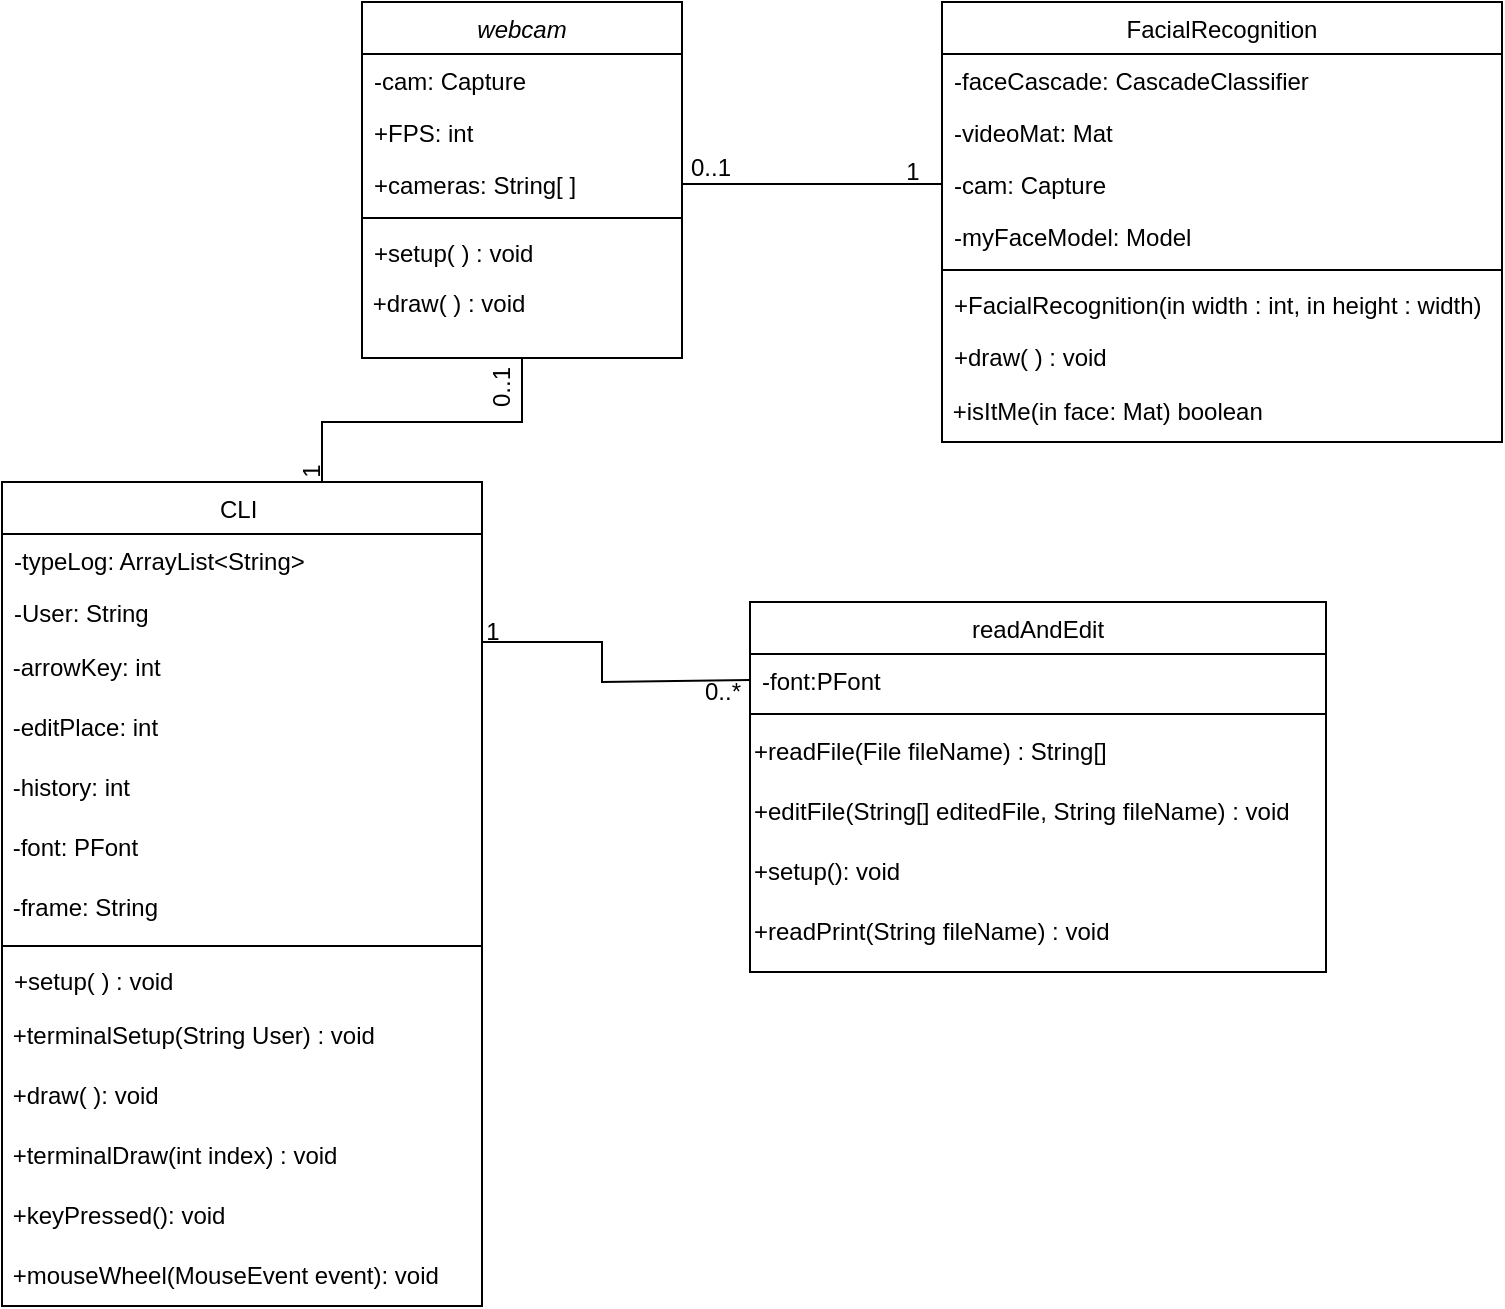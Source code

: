 <mxfile version="21.2.8" type="device">
  <diagram id="C5RBs43oDa-KdzZeNtuy" name="Page-1">
    <mxGraphModel dx="861" dy="500" grid="1" gridSize="10" guides="1" tooltips="1" connect="1" arrows="1" fold="1" page="1" pageScale="1" pageWidth="827" pageHeight="1169" math="0" shadow="0">
      <root>
        <mxCell id="WIyWlLk6GJQsqaUBKTNV-0" />
        <mxCell id="WIyWlLk6GJQsqaUBKTNV-1" parent="WIyWlLk6GJQsqaUBKTNV-0" />
        <mxCell id="zkfFHV4jXpPFQw0GAbJ--0" value="webcam" style="swimlane;fontStyle=2;align=center;verticalAlign=top;childLayout=stackLayout;horizontal=1;startSize=26;horizontalStack=0;resizeParent=1;resizeLast=0;collapsible=1;marginBottom=0;rounded=0;shadow=0;strokeWidth=1;" parent="WIyWlLk6GJQsqaUBKTNV-1" vertex="1">
          <mxGeometry x="220" y="120" width="160" height="178" as="geometry">
            <mxRectangle x="230" y="140" width="160" height="26" as="alternateBounds" />
          </mxGeometry>
        </mxCell>
        <mxCell id="zkfFHV4jXpPFQw0GAbJ--1" value="-cam: Capture" style="text;align=left;verticalAlign=top;spacingLeft=4;spacingRight=4;overflow=hidden;rotatable=0;points=[[0,0.5],[1,0.5]];portConstraint=eastwest;" parent="zkfFHV4jXpPFQw0GAbJ--0" vertex="1">
          <mxGeometry y="26" width="160" height="26" as="geometry" />
        </mxCell>
        <mxCell id="zkfFHV4jXpPFQw0GAbJ--2" value="+FPS: int " style="text;align=left;verticalAlign=top;spacingLeft=4;spacingRight=4;overflow=hidden;rotatable=0;points=[[0,0.5],[1,0.5]];portConstraint=eastwest;rounded=0;shadow=0;html=0;" parent="zkfFHV4jXpPFQw0GAbJ--0" vertex="1">
          <mxGeometry y="52" width="160" height="26" as="geometry" />
        </mxCell>
        <mxCell id="zkfFHV4jXpPFQw0GAbJ--3" value="+cameras: String[ ]" style="text;align=left;verticalAlign=top;spacingLeft=4;spacingRight=4;overflow=hidden;rotatable=0;points=[[0,0.5],[1,0.5]];portConstraint=eastwest;rounded=0;shadow=0;html=0;" parent="zkfFHV4jXpPFQw0GAbJ--0" vertex="1">
          <mxGeometry y="78" width="160" height="26" as="geometry" />
        </mxCell>
        <mxCell id="zkfFHV4jXpPFQw0GAbJ--4" value="" style="line;html=1;strokeWidth=1;align=left;verticalAlign=middle;spacingTop=-1;spacingLeft=3;spacingRight=3;rotatable=0;labelPosition=right;points=[];portConstraint=eastwest;" parent="zkfFHV4jXpPFQw0GAbJ--0" vertex="1">
          <mxGeometry y="104" width="160" height="8" as="geometry" />
        </mxCell>
        <mxCell id="zkfFHV4jXpPFQw0GAbJ--5" value="+setup( ) : void&#xa;" style="text;align=left;verticalAlign=top;spacingLeft=4;spacingRight=4;overflow=hidden;rotatable=0;points=[[0,0.5],[1,0.5]];portConstraint=eastwest;" parent="zkfFHV4jXpPFQw0GAbJ--0" vertex="1">
          <mxGeometry y="112" width="160" height="26" as="geometry" />
        </mxCell>
        <mxCell id="s-b5erukO_dbu5x1i6pp-2" value="&amp;nbsp;+draw( ) : void&lt;div style=&quot;border-color: var(--border-color); padding: 0px; margin: 0px;&quot;&gt;&lt;br style=&quot;border-color: var(--border-color); padding: 0px; margin: 0px;&quot;&gt;&lt;/div&gt;" style="text;html=1;align=left;verticalAlign=middle;resizable=0;points=[];autosize=1;strokeColor=none;fillColor=none;" parent="zkfFHV4jXpPFQw0GAbJ--0" vertex="1">
          <mxGeometry y="138" width="160" height="40" as="geometry" />
        </mxCell>
        <mxCell id="zkfFHV4jXpPFQw0GAbJ--6" value="CLI " style="swimlane;fontStyle=0;align=center;verticalAlign=top;childLayout=stackLayout;horizontal=1;startSize=26;horizontalStack=0;resizeParent=1;resizeLast=0;collapsible=1;marginBottom=0;rounded=0;shadow=0;strokeWidth=1;" parent="WIyWlLk6GJQsqaUBKTNV-1" vertex="1">
          <mxGeometry x="40" y="360" width="240" height="412" as="geometry">
            <mxRectangle x="130" y="380" width="160" height="26" as="alternateBounds" />
          </mxGeometry>
        </mxCell>
        <mxCell id="zkfFHV4jXpPFQw0GAbJ--7" value="-typeLog: ArrayList&lt;String&gt;" style="text;align=left;verticalAlign=top;spacingLeft=4;spacingRight=4;overflow=hidden;rotatable=0;points=[[0,0.5],[1,0.5]];portConstraint=eastwest;" parent="zkfFHV4jXpPFQw0GAbJ--6" vertex="1">
          <mxGeometry y="26" width="240" height="26" as="geometry" />
        </mxCell>
        <mxCell id="zkfFHV4jXpPFQw0GAbJ--8" value="-User: String" style="text;align=left;verticalAlign=top;spacingLeft=4;spacingRight=4;overflow=hidden;rotatable=0;points=[[0,0.5],[1,0.5]];portConstraint=eastwest;rounded=0;shadow=0;html=0;" parent="zkfFHV4jXpPFQw0GAbJ--6" vertex="1">
          <mxGeometry y="52" width="240" height="26" as="geometry" />
        </mxCell>
        <mxCell id="-_EcZia6qFFRpbxuZlKq-2" value="&amp;nbsp;-arrowKey: int" style="text;html=1;align=left;verticalAlign=middle;resizable=0;points=[];autosize=1;strokeColor=none;fillColor=none;" parent="zkfFHV4jXpPFQw0GAbJ--6" vertex="1">
          <mxGeometry y="78" width="240" height="30" as="geometry" />
        </mxCell>
        <mxCell id="-_EcZia6qFFRpbxuZlKq-4" value="&amp;nbsp;-editPlace: int" style="text;html=1;align=left;verticalAlign=middle;resizable=0;points=[];autosize=1;strokeColor=none;fillColor=none;" parent="zkfFHV4jXpPFQw0GAbJ--6" vertex="1">
          <mxGeometry y="108" width="240" height="30" as="geometry" />
        </mxCell>
        <mxCell id="DyPBNg9SV8BNwCj5oHMA-13" value="&amp;nbsp;-history: int" style="text;html=1;align=left;verticalAlign=middle;resizable=0;points=[];autosize=1;strokeColor=none;fillColor=none;" parent="zkfFHV4jXpPFQw0GAbJ--6" vertex="1">
          <mxGeometry y="138" width="240" height="30" as="geometry" />
        </mxCell>
        <mxCell id="-_EcZia6qFFRpbxuZlKq-3" value="&amp;nbsp;-font: PFont" style="text;html=1;align=left;verticalAlign=middle;resizable=0;points=[];autosize=1;strokeColor=none;fillColor=none;" parent="zkfFHV4jXpPFQw0GAbJ--6" vertex="1">
          <mxGeometry y="168" width="240" height="30" as="geometry" />
        </mxCell>
        <mxCell id="-_EcZia6qFFRpbxuZlKq-6" value="&amp;nbsp;-frame: String" style="text;html=1;align=left;verticalAlign=middle;resizable=0;points=[];autosize=1;strokeColor=none;fillColor=none;" parent="zkfFHV4jXpPFQw0GAbJ--6" vertex="1">
          <mxGeometry y="198" width="240" height="30" as="geometry" />
        </mxCell>
        <mxCell id="zkfFHV4jXpPFQw0GAbJ--9" value="" style="line;html=1;strokeWidth=1;align=left;verticalAlign=middle;spacingTop=-1;spacingLeft=3;spacingRight=3;rotatable=0;labelPosition=right;points=[];portConstraint=eastwest;" parent="zkfFHV4jXpPFQw0GAbJ--6" vertex="1">
          <mxGeometry y="228" width="240" height="8" as="geometry" />
        </mxCell>
        <mxCell id="zkfFHV4jXpPFQw0GAbJ--11" value="+setup( ) : void&#xa;" style="text;align=left;verticalAlign=top;spacingLeft=4;spacingRight=4;overflow=hidden;rotatable=0;points=[[0,0.5],[1,0.5]];portConstraint=eastwest;" parent="zkfFHV4jXpPFQw0GAbJ--6" vertex="1">
          <mxGeometry y="236" width="240" height="26" as="geometry" />
        </mxCell>
        <mxCell id="DyPBNg9SV8BNwCj5oHMA-8" value="&amp;nbsp;+terminalSetup(String User) : void" style="text;html=1;align=left;verticalAlign=middle;resizable=0;points=[];autosize=1;strokeColor=none;fillColor=none;" parent="zkfFHV4jXpPFQw0GAbJ--6" vertex="1">
          <mxGeometry y="262" width="240" height="30" as="geometry" />
        </mxCell>
        <mxCell id="DyPBNg9SV8BNwCj5oHMA-9" value="&amp;nbsp;+draw( ): void" style="text;html=1;align=left;verticalAlign=middle;resizable=0;points=[];autosize=1;strokeColor=none;fillColor=none;" parent="zkfFHV4jXpPFQw0GAbJ--6" vertex="1">
          <mxGeometry y="292" width="240" height="30" as="geometry" />
        </mxCell>
        <mxCell id="DyPBNg9SV8BNwCj5oHMA-12" value="&amp;nbsp;+terminalDraw(int index) : void" style="text;html=1;align=left;verticalAlign=middle;resizable=0;points=[];autosize=1;strokeColor=none;fillColor=none;" parent="zkfFHV4jXpPFQw0GAbJ--6" vertex="1">
          <mxGeometry y="322" width="240" height="30" as="geometry" />
        </mxCell>
        <mxCell id="-_EcZia6qFFRpbxuZlKq-5" value="&amp;nbsp;+keyPressed(): void" style="text;html=1;align=left;verticalAlign=middle;resizable=0;points=[];autosize=1;strokeColor=none;fillColor=none;" parent="zkfFHV4jXpPFQw0GAbJ--6" vertex="1">
          <mxGeometry y="352" width="240" height="30" as="geometry" />
        </mxCell>
        <mxCell id="-_EcZia6qFFRpbxuZlKq-7" value="&amp;nbsp;+mouseWheel(MouseEvent event): void" style="text;html=1;align=left;verticalAlign=middle;resizable=0;points=[];autosize=1;strokeColor=none;fillColor=none;" parent="zkfFHV4jXpPFQw0GAbJ--6" vertex="1">
          <mxGeometry y="382" width="240" height="30" as="geometry" />
        </mxCell>
        <mxCell id="zkfFHV4jXpPFQw0GAbJ--13" value="readAndEdit" style="swimlane;fontStyle=0;align=center;verticalAlign=top;childLayout=stackLayout;horizontal=1;startSize=26;horizontalStack=0;resizeParent=1;resizeLast=0;collapsible=1;marginBottom=0;rounded=0;shadow=0;strokeWidth=1;" parent="WIyWlLk6GJQsqaUBKTNV-1" vertex="1">
          <mxGeometry x="414" y="420" width="288" height="185" as="geometry">
            <mxRectangle x="340" y="380" width="170" height="26" as="alternateBounds" />
          </mxGeometry>
        </mxCell>
        <mxCell id="zkfFHV4jXpPFQw0GAbJ--14" value="-font:PFont" style="text;align=left;verticalAlign=top;spacingLeft=4;spacingRight=4;overflow=hidden;rotatable=0;points=[[0,0.5],[1,0.5]];portConstraint=eastwest;" parent="zkfFHV4jXpPFQw0GAbJ--13" vertex="1">
          <mxGeometry y="26" width="288" height="26" as="geometry" />
        </mxCell>
        <mxCell id="zkfFHV4jXpPFQw0GAbJ--15" value="" style="line;html=1;strokeWidth=1;align=left;verticalAlign=middle;spacingTop=-1;spacingLeft=3;spacingRight=3;rotatable=0;labelPosition=right;points=[];portConstraint=eastwest;" parent="zkfFHV4jXpPFQw0GAbJ--13" vertex="1">
          <mxGeometry y="52" width="288" height="8" as="geometry" />
        </mxCell>
        <mxCell id="SUPU_5coaFBNjmi1Tf4Y-3" value="+readFile(File fileName) : String[]" style="text;html=1;align=left;verticalAlign=middle;resizable=0;points=[];autosize=1;strokeColor=none;fillColor=none;" parent="zkfFHV4jXpPFQw0GAbJ--13" vertex="1">
          <mxGeometry y="60" width="288" height="30" as="geometry" />
        </mxCell>
        <mxCell id="SUPU_5coaFBNjmi1Tf4Y-5" value="+editFile(String[] editedFile, String fileName) : void" style="text;html=1;align=left;verticalAlign=middle;resizable=0;points=[];autosize=1;strokeColor=none;fillColor=none;" parent="zkfFHV4jXpPFQw0GAbJ--13" vertex="1">
          <mxGeometry y="90" width="288" height="30" as="geometry" />
        </mxCell>
        <mxCell id="SUPU_5coaFBNjmi1Tf4Y-6" value="+setup(): void" style="text;html=1;align=left;verticalAlign=middle;resizable=0;points=[];autosize=1;strokeColor=none;fillColor=none;" parent="zkfFHV4jXpPFQw0GAbJ--13" vertex="1">
          <mxGeometry y="120" width="288" height="30" as="geometry" />
        </mxCell>
        <mxCell id="-3d3wEjtlRkeN0K4zwmQ-3" value="+readPrint(String fileName) : void" style="text;html=1;align=left;verticalAlign=middle;resizable=0;points=[];autosize=1;strokeColor=none;fillColor=none;" vertex="1" parent="zkfFHV4jXpPFQw0GAbJ--13">
          <mxGeometry y="150" width="288" height="30" as="geometry" />
        </mxCell>
        <mxCell id="WRXiBeplfkSvJJW6Ni6s-9" value="FacialRecognition" style="swimlane;fontStyle=0;align=center;verticalAlign=top;childLayout=stackLayout;horizontal=1;startSize=26;horizontalStack=0;resizeParent=1;resizeLast=0;collapsible=1;marginBottom=0;rounded=0;shadow=0;strokeWidth=1;" parent="WIyWlLk6GJQsqaUBKTNV-1" vertex="1">
          <mxGeometry x="510" y="120" width="280" height="220" as="geometry">
            <mxRectangle x="550" y="140" width="160" height="26" as="alternateBounds" />
          </mxGeometry>
        </mxCell>
        <mxCell id="WRXiBeplfkSvJJW6Ni6s-10" value="-faceCascade: CascadeClassifier " style="text;align=left;verticalAlign=top;spacingLeft=4;spacingRight=4;overflow=hidden;rotatable=0;points=[[0,0.5],[1,0.5]];portConstraint=eastwest;rounded=0;shadow=0;html=0;" parent="WRXiBeplfkSvJJW6Ni6s-9" vertex="1">
          <mxGeometry y="26" width="280" height="26" as="geometry" />
        </mxCell>
        <mxCell id="WRXiBeplfkSvJJW6Ni6s-11" value="-videoMat: Mat" style="text;align=left;verticalAlign=top;spacingLeft=4;spacingRight=4;overflow=hidden;rotatable=0;points=[[0,0.5],[1,0.5]];portConstraint=eastwest;rounded=0;shadow=0;html=0;" parent="WRXiBeplfkSvJJW6Ni6s-9" vertex="1">
          <mxGeometry y="52" width="280" height="26" as="geometry" />
        </mxCell>
        <mxCell id="WRXiBeplfkSvJJW6Ni6s-12" value="-cam: Capture" style="text;align=left;verticalAlign=top;spacingLeft=4;spacingRight=4;overflow=hidden;rotatable=0;points=[[0,0.5],[1,0.5]];portConstraint=eastwest;rounded=0;shadow=0;html=0;" parent="WRXiBeplfkSvJJW6Ni6s-9" vertex="1">
          <mxGeometry y="78" width="280" height="26" as="geometry" />
        </mxCell>
        <mxCell id="WRXiBeplfkSvJJW6Ni6s-13" value="-myFaceModel: Model" style="text;align=left;verticalAlign=top;spacingLeft=4;spacingRight=4;overflow=hidden;rotatable=0;points=[[0,0.5],[1,0.5]];portConstraint=eastwest;rounded=0;shadow=0;html=0;" parent="WRXiBeplfkSvJJW6Ni6s-9" vertex="1">
          <mxGeometry y="104" width="280" height="26" as="geometry" />
        </mxCell>
        <mxCell id="WRXiBeplfkSvJJW6Ni6s-14" value="" style="line;html=1;strokeWidth=1;align=left;verticalAlign=middle;spacingTop=-1;spacingLeft=3;spacingRight=3;rotatable=0;labelPosition=right;points=[];portConstraint=eastwest;" parent="WRXiBeplfkSvJJW6Ni6s-9" vertex="1">
          <mxGeometry y="130" width="280" height="8" as="geometry" />
        </mxCell>
        <mxCell id="WRXiBeplfkSvJJW6Ni6s-15" value="+FacialRecognition(in width : int, in height : width) " style="text;align=left;verticalAlign=top;spacingLeft=4;spacingRight=4;overflow=hidden;rotatable=0;points=[[0,0.5],[1,0.5]];portConstraint=eastwest;" parent="WRXiBeplfkSvJJW6Ni6s-9" vertex="1">
          <mxGeometry y="138" width="280" height="26" as="geometry" />
        </mxCell>
        <mxCell id="WRXiBeplfkSvJJW6Ni6s-16" value="+draw( ) : void&#xa;" style="text;align=left;verticalAlign=top;spacingLeft=4;spacingRight=4;overflow=hidden;rotatable=0;points=[[0,0.5],[1,0.5]];portConstraint=eastwest;" parent="WRXiBeplfkSvJJW6Ni6s-9" vertex="1">
          <mxGeometry y="164" width="280" height="26" as="geometry" />
        </mxCell>
        <mxCell id="WRXiBeplfkSvJJW6Ni6s-17" value="&amp;nbsp;+isItMe(in face: Mat) boolean" style="text;html=1;align=left;verticalAlign=middle;resizable=0;points=[];autosize=1;strokeColor=none;fillColor=none;" parent="WRXiBeplfkSvJJW6Ni6s-9" vertex="1">
          <mxGeometry y="190" width="280" height="30" as="geometry" />
        </mxCell>
        <mxCell id="DyPBNg9SV8BNwCj5oHMA-1" value="" style="endArrow=none;html=1;rounded=0;exitX=1;exitY=0.5;exitDx=0;exitDy=0;entryX=0;entryY=0.5;entryDx=0;entryDy=0;" parent="WIyWlLk6GJQsqaUBKTNV-1" source="zkfFHV4jXpPFQw0GAbJ--3" target="WRXiBeplfkSvJJW6Ni6s-12" edge="1">
          <mxGeometry width="50" height="50" relative="1" as="geometry">
            <mxPoint x="390" y="290" as="sourcePoint" />
            <mxPoint x="440" y="240" as="targetPoint" />
          </mxGeometry>
        </mxCell>
        <mxCell id="DyPBNg9SV8BNwCj5oHMA-2" value="" style="endArrow=none;html=1;rounded=0;" parent="WIyWlLk6GJQsqaUBKTNV-1" target="s-b5erukO_dbu5x1i6pp-2" edge="1">
          <mxGeometry width="50" height="50" relative="1" as="geometry">
            <mxPoint x="200" y="360" as="sourcePoint" />
            <mxPoint x="250" y="310" as="targetPoint" />
            <Array as="points">
              <mxPoint x="200" y="330" />
              <mxPoint x="300" y="330" />
            </Array>
          </mxGeometry>
        </mxCell>
        <mxCell id="DyPBNg9SV8BNwCj5oHMA-3" value="" style="endArrow=none;html=1;rounded=0;entryX=0;entryY=0.5;entryDx=0;entryDy=0;" parent="WIyWlLk6GJQsqaUBKTNV-1" target="zkfFHV4jXpPFQw0GAbJ--14" edge="1">
          <mxGeometry width="50" height="50" relative="1" as="geometry">
            <mxPoint x="280" y="440" as="sourcePoint" />
            <mxPoint x="330" y="460" as="targetPoint" />
            <Array as="points">
              <mxPoint x="340" y="440" />
              <mxPoint x="340" y="450" />
              <mxPoint x="340" y="460" />
            </Array>
          </mxGeometry>
        </mxCell>
        <mxCell id="DyPBNg9SV8BNwCj5oHMA-14" value="0..*" style="text;html=1;align=center;verticalAlign=middle;resizable=0;points=[];autosize=1;strokeColor=none;fillColor=none;" parent="WIyWlLk6GJQsqaUBKTNV-1" vertex="1">
          <mxGeometry x="380" y="450" width="40" height="30" as="geometry" />
        </mxCell>
        <mxCell id="DyPBNg9SV8BNwCj5oHMA-19" value="0..1" style="text;html=1;align=center;verticalAlign=middle;resizable=0;points=[];autosize=1;strokeColor=none;fillColor=none;rotation=270;" parent="WIyWlLk6GJQsqaUBKTNV-1" vertex="1">
          <mxGeometry x="270" y="298" width="40" height="30" as="geometry" />
        </mxCell>
        <mxCell id="DyPBNg9SV8BNwCj5oHMA-20" value="1" style="text;html=1;align=center;verticalAlign=middle;resizable=0;points=[];autosize=1;strokeColor=none;fillColor=none;rotation=270;" parent="WIyWlLk6GJQsqaUBKTNV-1" vertex="1">
          <mxGeometry x="180" y="340" width="30" height="30" as="geometry" />
        </mxCell>
        <mxCell id="DyPBNg9SV8BNwCj5oHMA-21" value="1" style="text;html=1;align=center;verticalAlign=middle;resizable=0;points=[];autosize=1;strokeColor=none;fillColor=none;" parent="WIyWlLk6GJQsqaUBKTNV-1" vertex="1">
          <mxGeometry x="270" y="420" width="30" height="30" as="geometry" />
        </mxCell>
        <mxCell id="DyPBNg9SV8BNwCj5oHMA-22" value="0..1" style="text;html=1;align=center;verticalAlign=middle;resizable=0;points=[];autosize=1;strokeColor=none;fillColor=none;" parent="WIyWlLk6GJQsqaUBKTNV-1" vertex="1">
          <mxGeometry x="374" y="188" width="40" height="30" as="geometry" />
        </mxCell>
        <mxCell id="DyPBNg9SV8BNwCj5oHMA-23" value="1" style="text;html=1;align=center;verticalAlign=middle;resizable=0;points=[];autosize=1;strokeColor=none;fillColor=none;" parent="WIyWlLk6GJQsqaUBKTNV-1" vertex="1">
          <mxGeometry x="480" y="190" width="30" height="30" as="geometry" />
        </mxCell>
      </root>
    </mxGraphModel>
  </diagram>
</mxfile>
